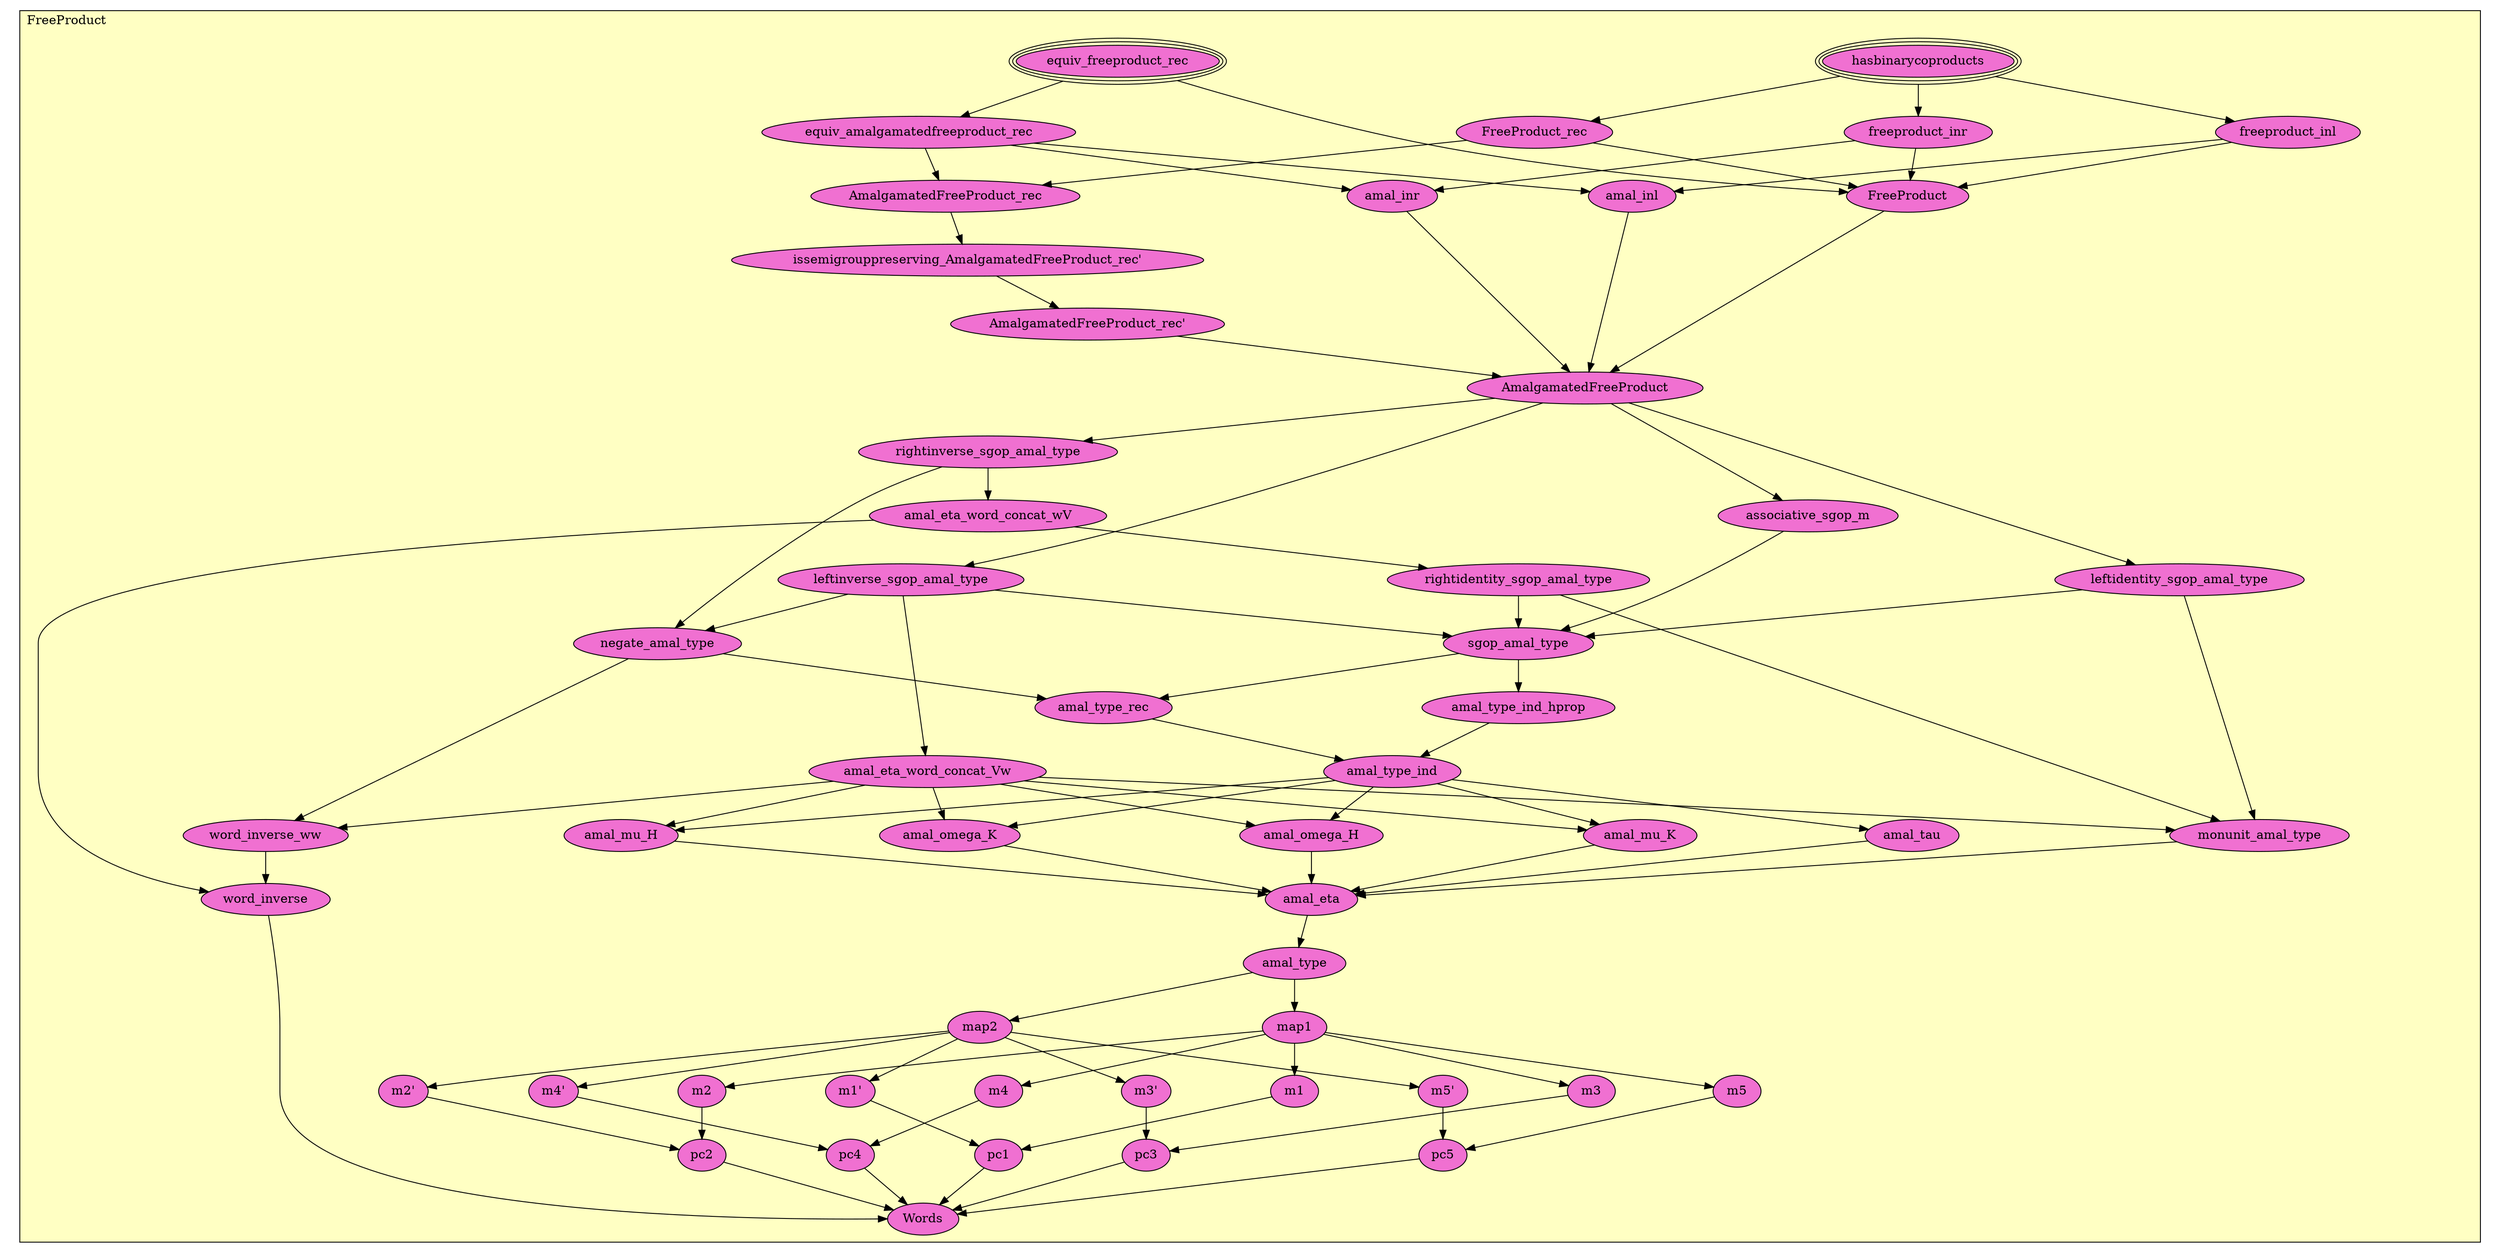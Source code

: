 digraph HoTT_Algebra_Groups_FreeProduct {
  graph [ratio=0.5]
  node [style=filled]
FreeProduct_hasbinarycoproducts [label="hasbinarycoproducts", URL=<FreeProduct.html#hasbinarycoproducts>, peripheries=3, fillcolor="#F070D1"] ;
FreeProduct_equiv_freeproduct_rec [label="equiv_freeproduct_rec", URL=<FreeProduct.html#equiv_freeproduct_rec>, peripheries=3, fillcolor="#F070D1"] ;
FreeProduct_FreeProduct_rec [label="FreeProduct_rec", URL=<FreeProduct.html#FreeProduct_rec>, fillcolor="#F070D1"] ;
FreeProduct_freeproduct_inr [label="freeproduct_inr", URL=<FreeProduct.html#freeproduct_inr>, fillcolor="#F070D1"] ;
FreeProduct_freeproduct_inl [label="freeproduct_inl", URL=<FreeProduct.html#freeproduct_inl>, fillcolor="#F070D1"] ;
FreeProduct_FreeProduct [label="FreeProduct", URL=<FreeProduct.html#FreeProduct>, fillcolor="#F070D1"] ;
FreeProduct_equiv_amalgamatedfreeproduct_rec [label="equiv_amalgamatedfreeproduct_rec", URL=<FreeProduct.html#equiv_amalgamatedfreeproduct_rec>, fillcolor="#F070D1"] ;
FreeProduct_amal_inr [label="amal_inr", URL=<FreeProduct.html#amal_inr>, fillcolor="#F070D1"] ;
FreeProduct_amal_inl [label="amal_inl", URL=<FreeProduct.html#amal_inl>, fillcolor="#F070D1"] ;
FreeProduct_AmalgamatedFreeProduct_rec [label="AmalgamatedFreeProduct_rec", URL=<FreeProduct.html#AmalgamatedFreeProduct_rec>, fillcolor="#F070D1"] ;
FreeProduct_issemigrouppreserving_AmalgamatedFreeProduct_rec_ [label="issemigrouppreserving_AmalgamatedFreeProduct_rec'", URL=<FreeProduct.html#issemigrouppreserving_AmalgamatedFreeProduct_rec'>, fillcolor="#F070D1"] ;
FreeProduct_AmalgamatedFreeProduct_rec_ [label="AmalgamatedFreeProduct_rec'", URL=<FreeProduct.html#AmalgamatedFreeProduct_rec'>, fillcolor="#F070D1"] ;
FreeProduct_AmalgamatedFreeProduct [label="AmalgamatedFreeProduct", URL=<FreeProduct.html#AmalgamatedFreeProduct>, fillcolor="#F070D1"] ;
FreeProduct_rightinverse_sgop_amal_type [label="rightinverse_sgop_amal_type", URL=<FreeProduct.html#rightinverse_sgop_amal_type>, fillcolor="#F070D1"] ;
FreeProduct_leftinverse_sgop_amal_type [label="leftinverse_sgop_amal_type", URL=<FreeProduct.html#leftinverse_sgop_amal_type>, fillcolor="#F070D1"] ;
FreeProduct_amal_eta_word_concat_wV [label="amal_eta_word_concat_wV", URL=<FreeProduct.html#amal_eta_word_concat_wV>, fillcolor="#F070D1"] ;
FreeProduct_amal_eta_word_concat_Vw [label="amal_eta_word_concat_Vw", URL=<FreeProduct.html#amal_eta_word_concat_Vw>, fillcolor="#F070D1"] ;
FreeProduct_rightidentity_sgop_amal_type [label="rightidentity_sgop_amal_type", URL=<FreeProduct.html#rightidentity_sgop_amal_type>, fillcolor="#F070D1"] ;
FreeProduct_leftidentity_sgop_amal_type [label="leftidentity_sgop_amal_type", URL=<FreeProduct.html#leftidentity_sgop_amal_type>, fillcolor="#F070D1"] ;
FreeProduct_associative_sgop_m [label="associative_sgop_m", URL=<FreeProduct.html#associative_sgop_m>, fillcolor="#F070D1"] ;
FreeProduct_negate_amal_type [label="negate_amal_type", URL=<FreeProduct.html#negate_amal_type>, fillcolor="#F070D1"] ;
FreeProduct_monunit_amal_type [label="monunit_amal_type", URL=<FreeProduct.html#monunit_amal_type>, fillcolor="#F070D1"] ;
FreeProduct_sgop_amal_type [label="sgop_amal_type", URL=<FreeProduct.html#sgop_amal_type>, fillcolor="#F070D1"] ;
FreeProduct_amal_type_rec [label="amal_type_rec", URL=<FreeProduct.html#amal_type_rec>, fillcolor="#F070D1"] ;
FreeProduct_amal_type_ind_hprop [label="amal_type_ind_hprop", URL=<FreeProduct.html#amal_type_ind_hprop>, fillcolor="#F070D1"] ;
FreeProduct_amal_type_ind [label="amal_type_ind", URL=<FreeProduct.html#amal_type_ind>, fillcolor="#F070D1"] ;
FreeProduct_amal_omega_K [label="amal_omega_K", URL=<FreeProduct.html#amal_omega_K>, fillcolor="#F070D1"] ;
FreeProduct_amal_omega_H [label="amal_omega_H", URL=<FreeProduct.html#amal_omega_H>, fillcolor="#F070D1"] ;
FreeProduct_amal_tau [label="amal_tau", URL=<FreeProduct.html#amal_tau>, fillcolor="#F070D1"] ;
FreeProduct_amal_mu_K [label="amal_mu_K", URL=<FreeProduct.html#amal_mu_K>, fillcolor="#F070D1"] ;
FreeProduct_amal_mu_H [label="amal_mu_H", URL=<FreeProduct.html#amal_mu_H>, fillcolor="#F070D1"] ;
FreeProduct_amal_eta [label="amal_eta", URL=<FreeProduct.html#amal_eta>, fillcolor="#F070D1"] ;
FreeProduct_amal_type [label="amal_type", URL=<FreeProduct.html#amal_type>, fillcolor="#F070D1"] ;
FreeProduct_map2 [label="map2", URL=<FreeProduct.html#map2>, fillcolor="#F070D1"] ;
FreeProduct_map1 [label="map1", URL=<FreeProduct.html#map1>, fillcolor="#F070D1"] ;
FreeProduct_m5_ [label="m5'", URL=<FreeProduct.html#m5'>, fillcolor="#F070D1"] ;
FreeProduct_m5 [label="m5", URL=<FreeProduct.html#m5>, fillcolor="#F070D1"] ;
FreeProduct_m4_ [label="m4'", URL=<FreeProduct.html#m4'>, fillcolor="#F070D1"] ;
FreeProduct_m4 [label="m4", URL=<FreeProduct.html#m4>, fillcolor="#F070D1"] ;
FreeProduct_m3_ [label="m3'", URL=<FreeProduct.html#m3'>, fillcolor="#F070D1"] ;
FreeProduct_m3 [label="m3", URL=<FreeProduct.html#m3>, fillcolor="#F070D1"] ;
FreeProduct_m2_ [label="m2'", URL=<FreeProduct.html#m2'>, fillcolor="#F070D1"] ;
FreeProduct_m2 [label="m2", URL=<FreeProduct.html#m2>, fillcolor="#F070D1"] ;
FreeProduct_m1_ [label="m1'", URL=<FreeProduct.html#m1'>, fillcolor="#F070D1"] ;
FreeProduct_m1 [label="m1", URL=<FreeProduct.html#m1>, fillcolor="#F070D1"] ;
FreeProduct_pc5 [label="pc5", URL=<FreeProduct.html#pc5>, fillcolor="#F070D1"] ;
FreeProduct_pc4 [label="pc4", URL=<FreeProduct.html#pc4>, fillcolor="#F070D1"] ;
FreeProduct_pc3 [label="pc3", URL=<FreeProduct.html#pc3>, fillcolor="#F070D1"] ;
FreeProduct_pc2 [label="pc2", URL=<FreeProduct.html#pc2>, fillcolor="#F070D1"] ;
FreeProduct_pc1 [label="pc1", URL=<FreeProduct.html#pc1>, fillcolor="#F070D1"] ;
FreeProduct_word_inverse_ww [label="word_inverse_ww", URL=<FreeProduct.html#word_inverse_ww>, fillcolor="#F070D1"] ;
FreeProduct_word_inverse [label="word_inverse", URL=<FreeProduct.html#word_inverse>, fillcolor="#F070D1"] ;
FreeProduct_Words [label="Words", URL=<FreeProduct.html#Words>, fillcolor="#F070D1"] ;
  FreeProduct_hasbinarycoproducts -> FreeProduct_FreeProduct_rec [] ;
  FreeProduct_hasbinarycoproducts -> FreeProduct_freeproduct_inr [] ;
  FreeProduct_hasbinarycoproducts -> FreeProduct_freeproduct_inl [] ;
  FreeProduct_equiv_freeproduct_rec -> FreeProduct_FreeProduct [] ;
  FreeProduct_equiv_freeproduct_rec -> FreeProduct_equiv_amalgamatedfreeproduct_rec [] ;
  FreeProduct_FreeProduct_rec -> FreeProduct_FreeProduct [] ;
  FreeProduct_FreeProduct_rec -> FreeProduct_AmalgamatedFreeProduct_rec [] ;
  FreeProduct_freeproduct_inr -> FreeProduct_FreeProduct [] ;
  FreeProduct_freeproduct_inr -> FreeProduct_amal_inr [] ;
  FreeProduct_freeproduct_inl -> FreeProduct_FreeProduct [] ;
  FreeProduct_freeproduct_inl -> FreeProduct_amal_inl [] ;
  FreeProduct_FreeProduct -> FreeProduct_AmalgamatedFreeProduct [] ;
  FreeProduct_equiv_amalgamatedfreeproduct_rec -> FreeProduct_amal_inr [] ;
  FreeProduct_equiv_amalgamatedfreeproduct_rec -> FreeProduct_amal_inl [] ;
  FreeProduct_equiv_amalgamatedfreeproduct_rec -> FreeProduct_AmalgamatedFreeProduct_rec [] ;
  FreeProduct_amal_inr -> FreeProduct_AmalgamatedFreeProduct [] ;
  FreeProduct_amal_inl -> FreeProduct_AmalgamatedFreeProduct [] ;
  FreeProduct_AmalgamatedFreeProduct_rec -> FreeProduct_issemigrouppreserving_AmalgamatedFreeProduct_rec_ [] ;
  FreeProduct_issemigrouppreserving_AmalgamatedFreeProduct_rec_ -> FreeProduct_AmalgamatedFreeProduct_rec_ [] ;
  FreeProduct_AmalgamatedFreeProduct_rec_ -> FreeProduct_AmalgamatedFreeProduct [] ;
  FreeProduct_AmalgamatedFreeProduct -> FreeProduct_rightinverse_sgop_amal_type [] ;
  FreeProduct_AmalgamatedFreeProduct -> FreeProduct_leftinverse_sgop_amal_type [] ;
  FreeProduct_AmalgamatedFreeProduct -> FreeProduct_leftidentity_sgop_amal_type [] ;
  FreeProduct_AmalgamatedFreeProduct -> FreeProduct_associative_sgop_m [] ;
  FreeProduct_rightinverse_sgop_amal_type -> FreeProduct_amal_eta_word_concat_wV [] ;
  FreeProduct_rightinverse_sgop_amal_type -> FreeProduct_negate_amal_type [] ;
  FreeProduct_leftinverse_sgop_amal_type -> FreeProduct_amal_eta_word_concat_Vw [] ;
  FreeProduct_leftinverse_sgop_amal_type -> FreeProduct_negate_amal_type [] ;
  FreeProduct_leftinverse_sgop_amal_type -> FreeProduct_sgop_amal_type [] ;
  FreeProduct_amal_eta_word_concat_wV -> FreeProduct_rightidentity_sgop_amal_type [] ;
  FreeProduct_amal_eta_word_concat_wV -> FreeProduct_word_inverse [] ;
  FreeProduct_amal_eta_word_concat_Vw -> FreeProduct_monunit_amal_type [] ;
  FreeProduct_amal_eta_word_concat_Vw -> FreeProduct_amal_omega_K [] ;
  FreeProduct_amal_eta_word_concat_Vw -> FreeProduct_amal_omega_H [] ;
  FreeProduct_amal_eta_word_concat_Vw -> FreeProduct_amal_mu_K [] ;
  FreeProduct_amal_eta_word_concat_Vw -> FreeProduct_amal_mu_H [] ;
  FreeProduct_amal_eta_word_concat_Vw -> FreeProduct_word_inverse_ww [] ;
  FreeProduct_rightidentity_sgop_amal_type -> FreeProduct_monunit_amal_type [] ;
  FreeProduct_rightidentity_sgop_amal_type -> FreeProduct_sgop_amal_type [] ;
  FreeProduct_leftidentity_sgop_amal_type -> FreeProduct_monunit_amal_type [] ;
  FreeProduct_leftidentity_sgop_amal_type -> FreeProduct_sgop_amal_type [] ;
  FreeProduct_associative_sgop_m -> FreeProduct_sgop_amal_type [] ;
  FreeProduct_negate_amal_type -> FreeProduct_amal_type_rec [] ;
  FreeProduct_negate_amal_type -> FreeProduct_word_inverse_ww [] ;
  FreeProduct_monunit_amal_type -> FreeProduct_amal_eta [] ;
  FreeProduct_sgop_amal_type -> FreeProduct_amal_type_rec [] ;
  FreeProduct_sgop_amal_type -> FreeProduct_amal_type_ind_hprop [] ;
  FreeProduct_amal_type_rec -> FreeProduct_amal_type_ind [] ;
  FreeProduct_amal_type_ind_hprop -> FreeProduct_amal_type_ind [] ;
  FreeProduct_amal_type_ind -> FreeProduct_amal_omega_K [] ;
  FreeProduct_amal_type_ind -> FreeProduct_amal_omega_H [] ;
  FreeProduct_amal_type_ind -> FreeProduct_amal_tau [] ;
  FreeProduct_amal_type_ind -> FreeProduct_amal_mu_K [] ;
  FreeProduct_amal_type_ind -> FreeProduct_amal_mu_H [] ;
  FreeProduct_amal_omega_K -> FreeProduct_amal_eta [] ;
  FreeProduct_amal_omega_H -> FreeProduct_amal_eta [] ;
  FreeProduct_amal_tau -> FreeProduct_amal_eta [] ;
  FreeProduct_amal_mu_K -> FreeProduct_amal_eta [] ;
  FreeProduct_amal_mu_H -> FreeProduct_amal_eta [] ;
  FreeProduct_amal_eta -> FreeProduct_amal_type [] ;
  FreeProduct_amal_type -> FreeProduct_map2 [] ;
  FreeProduct_amal_type -> FreeProduct_map1 [] ;
  FreeProduct_map2 -> FreeProduct_m5_ [] ;
  FreeProduct_map2 -> FreeProduct_m4_ [] ;
  FreeProduct_map2 -> FreeProduct_m3_ [] ;
  FreeProduct_map2 -> FreeProduct_m2_ [] ;
  FreeProduct_map2 -> FreeProduct_m1_ [] ;
  FreeProduct_map1 -> FreeProduct_m5 [] ;
  FreeProduct_map1 -> FreeProduct_m4 [] ;
  FreeProduct_map1 -> FreeProduct_m3 [] ;
  FreeProduct_map1 -> FreeProduct_m2 [] ;
  FreeProduct_map1 -> FreeProduct_m1 [] ;
  FreeProduct_m5_ -> FreeProduct_pc5 [] ;
  FreeProduct_m5 -> FreeProduct_pc5 [] ;
  FreeProduct_m4_ -> FreeProduct_pc4 [] ;
  FreeProduct_m4 -> FreeProduct_pc4 [] ;
  FreeProduct_m3_ -> FreeProduct_pc3 [] ;
  FreeProduct_m3 -> FreeProduct_pc3 [] ;
  FreeProduct_m2_ -> FreeProduct_pc2 [] ;
  FreeProduct_m2 -> FreeProduct_pc2 [] ;
  FreeProduct_m1_ -> FreeProduct_pc1 [] ;
  FreeProduct_m1 -> FreeProduct_pc1 [] ;
  FreeProduct_pc5 -> FreeProduct_Words [] ;
  FreeProduct_pc4 -> FreeProduct_Words [] ;
  FreeProduct_pc3 -> FreeProduct_Words [] ;
  FreeProduct_pc2 -> FreeProduct_Words [] ;
  FreeProduct_pc1 -> FreeProduct_Words [] ;
  FreeProduct_word_inverse_ww -> FreeProduct_word_inverse [] ;
  FreeProduct_word_inverse -> FreeProduct_Words [] ;
subgraph cluster_FreeProduct { label="FreeProduct"; fillcolor="#FFFFC3"; labeljust=l; style=filled 
FreeProduct_Words; FreeProduct_word_inverse; FreeProduct_word_inverse_ww; FreeProduct_pc1; FreeProduct_pc2; FreeProduct_pc3; FreeProduct_pc4; FreeProduct_pc5; FreeProduct_m1; FreeProduct_m1_; FreeProduct_m2; FreeProduct_m2_; FreeProduct_m3; FreeProduct_m3_; FreeProduct_m4; FreeProduct_m4_; FreeProduct_m5; FreeProduct_m5_; FreeProduct_map1; FreeProduct_map2; FreeProduct_amal_type; FreeProduct_amal_eta; FreeProduct_amal_mu_H; FreeProduct_amal_mu_K; FreeProduct_amal_tau; FreeProduct_amal_omega_H; FreeProduct_amal_omega_K; FreeProduct_amal_type_ind; FreeProduct_amal_type_ind_hprop; FreeProduct_amal_type_rec; FreeProduct_sgop_amal_type; FreeProduct_monunit_amal_type; FreeProduct_negate_amal_type; FreeProduct_associative_sgop_m; FreeProduct_leftidentity_sgop_amal_type; FreeProduct_rightidentity_sgop_amal_type; FreeProduct_amal_eta_word_concat_Vw; FreeProduct_amal_eta_word_concat_wV; FreeProduct_leftinverse_sgop_amal_type; FreeProduct_rightinverse_sgop_amal_type; FreeProduct_AmalgamatedFreeProduct; FreeProduct_AmalgamatedFreeProduct_rec_; FreeProduct_issemigrouppreserving_AmalgamatedFreeProduct_rec_; FreeProduct_AmalgamatedFreeProduct_rec; FreeProduct_amal_inl; FreeProduct_amal_inr; FreeProduct_equiv_amalgamatedfreeproduct_rec; FreeProduct_FreeProduct; FreeProduct_freeproduct_inl; FreeProduct_freeproduct_inr; FreeProduct_FreeProduct_rec; FreeProduct_equiv_freeproduct_rec; FreeProduct_hasbinarycoproducts; };
} /* END */
